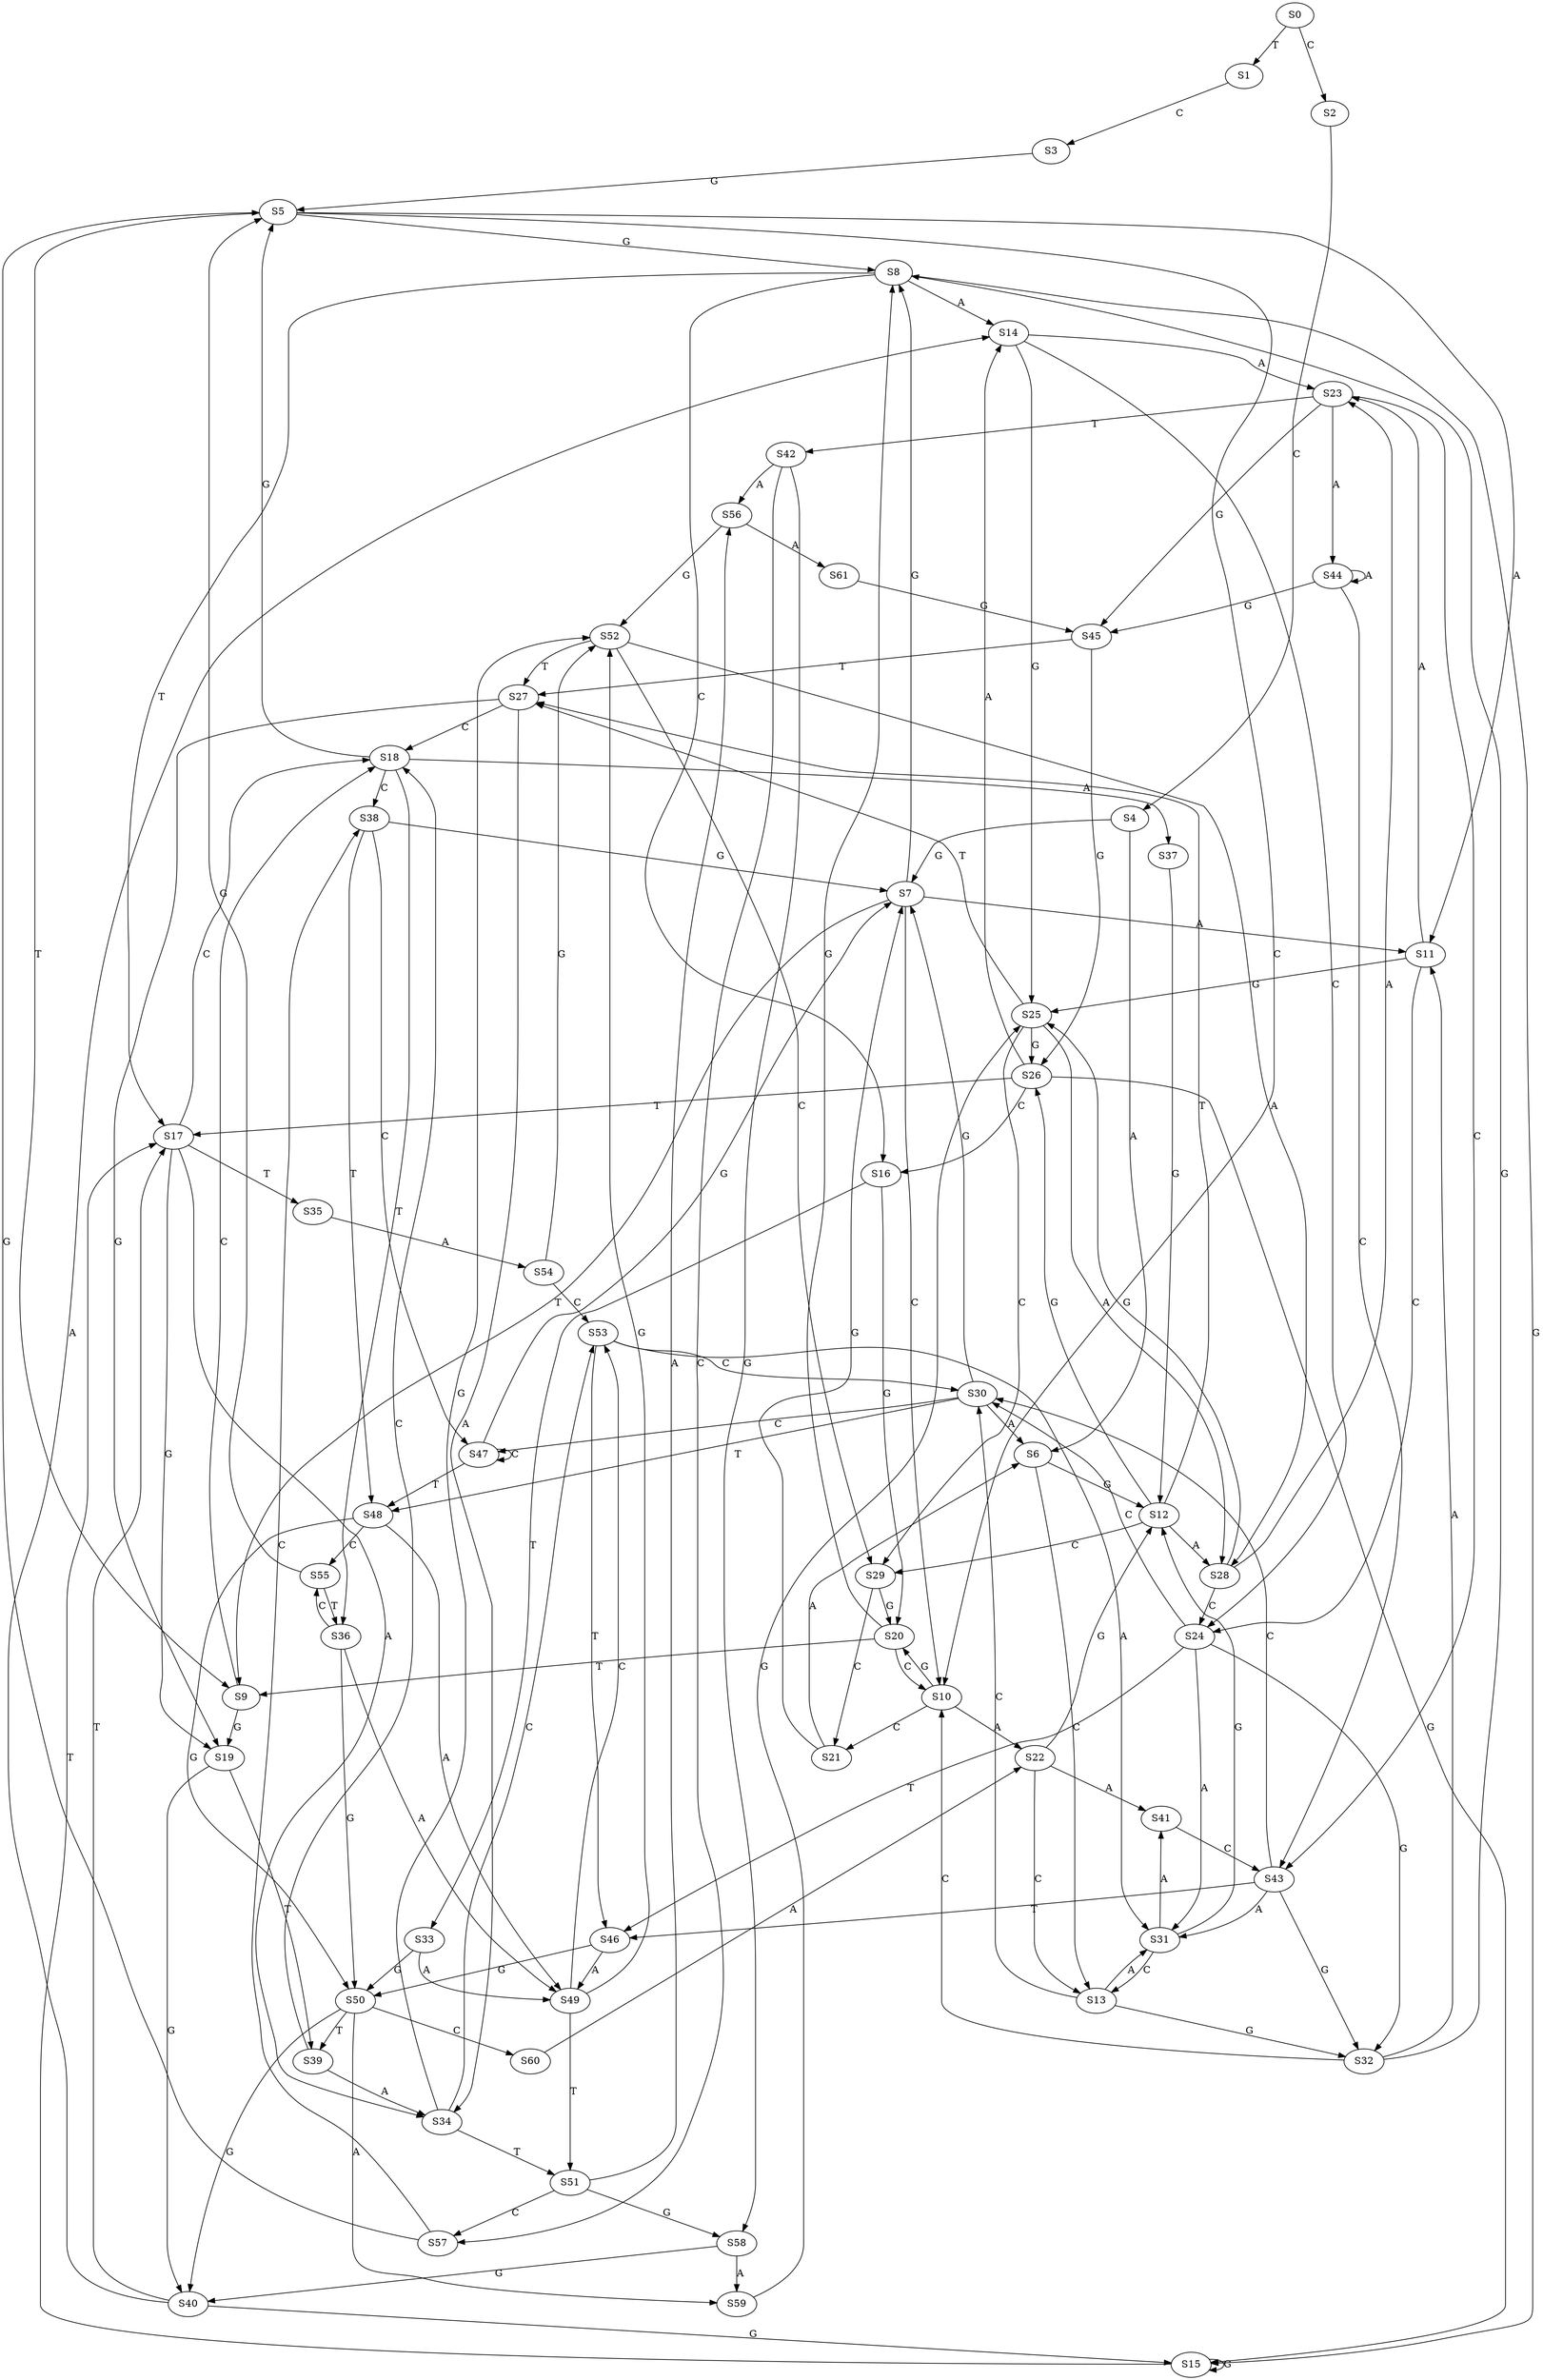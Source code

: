 strict digraph  {
	S0 -> S1 [ label = T ];
	S0 -> S2 [ label = C ];
	S1 -> S3 [ label = C ];
	S2 -> S4 [ label = C ];
	S3 -> S5 [ label = G ];
	S4 -> S6 [ label = A ];
	S4 -> S7 [ label = G ];
	S5 -> S8 [ label = G ];
	S5 -> S9 [ label = T ];
	S5 -> S10 [ label = C ];
	S5 -> S11 [ label = A ];
	S6 -> S12 [ label = G ];
	S6 -> S13 [ label = C ];
	S7 -> S11 [ label = A ];
	S7 -> S9 [ label = T ];
	S7 -> S8 [ label = G ];
	S7 -> S10 [ label = C ];
	S8 -> S14 [ label = A ];
	S8 -> S15 [ label = G ];
	S8 -> S16 [ label = C ];
	S8 -> S17 [ label = T ];
	S9 -> S18 [ label = C ];
	S9 -> S19 [ label = G ];
	S10 -> S20 [ label = G ];
	S10 -> S21 [ label = C ];
	S10 -> S22 [ label = A ];
	S11 -> S23 [ label = A ];
	S11 -> S24 [ label = C ];
	S11 -> S25 [ label = G ];
	S12 -> S26 [ label = G ];
	S12 -> S27 [ label = T ];
	S12 -> S28 [ label = A ];
	S12 -> S29 [ label = C ];
	S13 -> S30 [ label = C ];
	S13 -> S31 [ label = A ];
	S13 -> S32 [ label = G ];
	S14 -> S23 [ label = A ];
	S14 -> S24 [ label = C ];
	S14 -> S25 [ label = G ];
	S15 -> S17 [ label = T ];
	S15 -> S15 [ label = G ];
	S16 -> S33 [ label = T ];
	S16 -> S20 [ label = G ];
	S17 -> S34 [ label = A ];
	S17 -> S19 [ label = G ];
	S17 -> S35 [ label = T ];
	S17 -> S18 [ label = C ];
	S18 -> S36 [ label = T ];
	S18 -> S5 [ label = G ];
	S18 -> S37 [ label = A ];
	S18 -> S38 [ label = C ];
	S19 -> S39 [ label = T ];
	S19 -> S40 [ label = G ];
	S20 -> S8 [ label = G ];
	S20 -> S10 [ label = C ];
	S20 -> S9 [ label = T ];
	S21 -> S7 [ label = G ];
	S21 -> S6 [ label = A ];
	S22 -> S12 [ label = G ];
	S22 -> S41 [ label = A ];
	S22 -> S13 [ label = C ];
	S23 -> S42 [ label = T ];
	S23 -> S43 [ label = C ];
	S23 -> S44 [ label = A ];
	S23 -> S45 [ label = G ];
	S24 -> S46 [ label = T ];
	S24 -> S30 [ label = C ];
	S24 -> S31 [ label = A ];
	S24 -> S32 [ label = G ];
	S25 -> S27 [ label = T ];
	S25 -> S28 [ label = A ];
	S25 -> S26 [ label = G ];
	S25 -> S29 [ label = C ];
	S26 -> S14 [ label = A ];
	S26 -> S17 [ label = T ];
	S26 -> S16 [ label = C ];
	S26 -> S15 [ label = G ];
	S27 -> S34 [ label = A ];
	S27 -> S18 [ label = C ];
	S27 -> S19 [ label = G ];
	S28 -> S23 [ label = A ];
	S28 -> S25 [ label = G ];
	S28 -> S24 [ label = C ];
	S29 -> S21 [ label = C ];
	S29 -> S20 [ label = G ];
	S30 -> S47 [ label = C ];
	S30 -> S6 [ label = A ];
	S30 -> S48 [ label = T ];
	S30 -> S7 [ label = G ];
	S31 -> S12 [ label = G ];
	S31 -> S13 [ label = C ];
	S31 -> S41 [ label = A ];
	S32 -> S11 [ label = A ];
	S32 -> S8 [ label = G ];
	S32 -> S10 [ label = C ];
	S33 -> S49 [ label = A ];
	S33 -> S50 [ label = G ];
	S34 -> S51 [ label = T ];
	S34 -> S52 [ label = G ];
	S34 -> S53 [ label = C ];
	S35 -> S54 [ label = A ];
	S36 -> S50 [ label = G ];
	S36 -> S55 [ label = C ];
	S36 -> S49 [ label = A ];
	S37 -> S12 [ label = G ];
	S38 -> S47 [ label = C ];
	S38 -> S48 [ label = T ];
	S38 -> S7 [ label = G ];
	S39 -> S18 [ label = C ];
	S39 -> S34 [ label = A ];
	S40 -> S17 [ label = T ];
	S40 -> S15 [ label = G ];
	S40 -> S14 [ label = A ];
	S41 -> S43 [ label = C ];
	S42 -> S56 [ label = A ];
	S42 -> S57 [ label = C ];
	S42 -> S58 [ label = G ];
	S43 -> S31 [ label = A ];
	S43 -> S30 [ label = C ];
	S43 -> S32 [ label = G ];
	S43 -> S46 [ label = T ];
	S44 -> S45 [ label = G ];
	S44 -> S43 [ label = C ];
	S44 -> S44 [ label = A ];
	S45 -> S27 [ label = T ];
	S45 -> S26 [ label = G ];
	S46 -> S49 [ label = A ];
	S46 -> S50 [ label = G ];
	S47 -> S7 [ label = G ];
	S47 -> S47 [ label = C ];
	S47 -> S48 [ label = T ];
	S48 -> S49 [ label = A ];
	S48 -> S50 [ label = G ];
	S48 -> S55 [ label = C ];
	S49 -> S52 [ label = G ];
	S49 -> S51 [ label = T ];
	S49 -> S53 [ label = C ];
	S50 -> S59 [ label = A ];
	S50 -> S39 [ label = T ];
	S50 -> S60 [ label = C ];
	S50 -> S40 [ label = G ];
	S51 -> S57 [ label = C ];
	S51 -> S56 [ label = A ];
	S51 -> S58 [ label = G ];
	S52 -> S27 [ label = T ];
	S52 -> S28 [ label = A ];
	S52 -> S29 [ label = C ];
	S53 -> S30 [ label = C ];
	S53 -> S46 [ label = T ];
	S53 -> S31 [ label = A ];
	S54 -> S53 [ label = C ];
	S54 -> S52 [ label = G ];
	S55 -> S36 [ label = T ];
	S55 -> S5 [ label = G ];
	S56 -> S52 [ label = G ];
	S56 -> S61 [ label = A ];
	S57 -> S38 [ label = C ];
	S57 -> S5 [ label = G ];
	S58 -> S40 [ label = G ];
	S58 -> S59 [ label = A ];
	S59 -> S25 [ label = G ];
	S60 -> S22 [ label = A ];
	S61 -> S45 [ label = G ];
}
